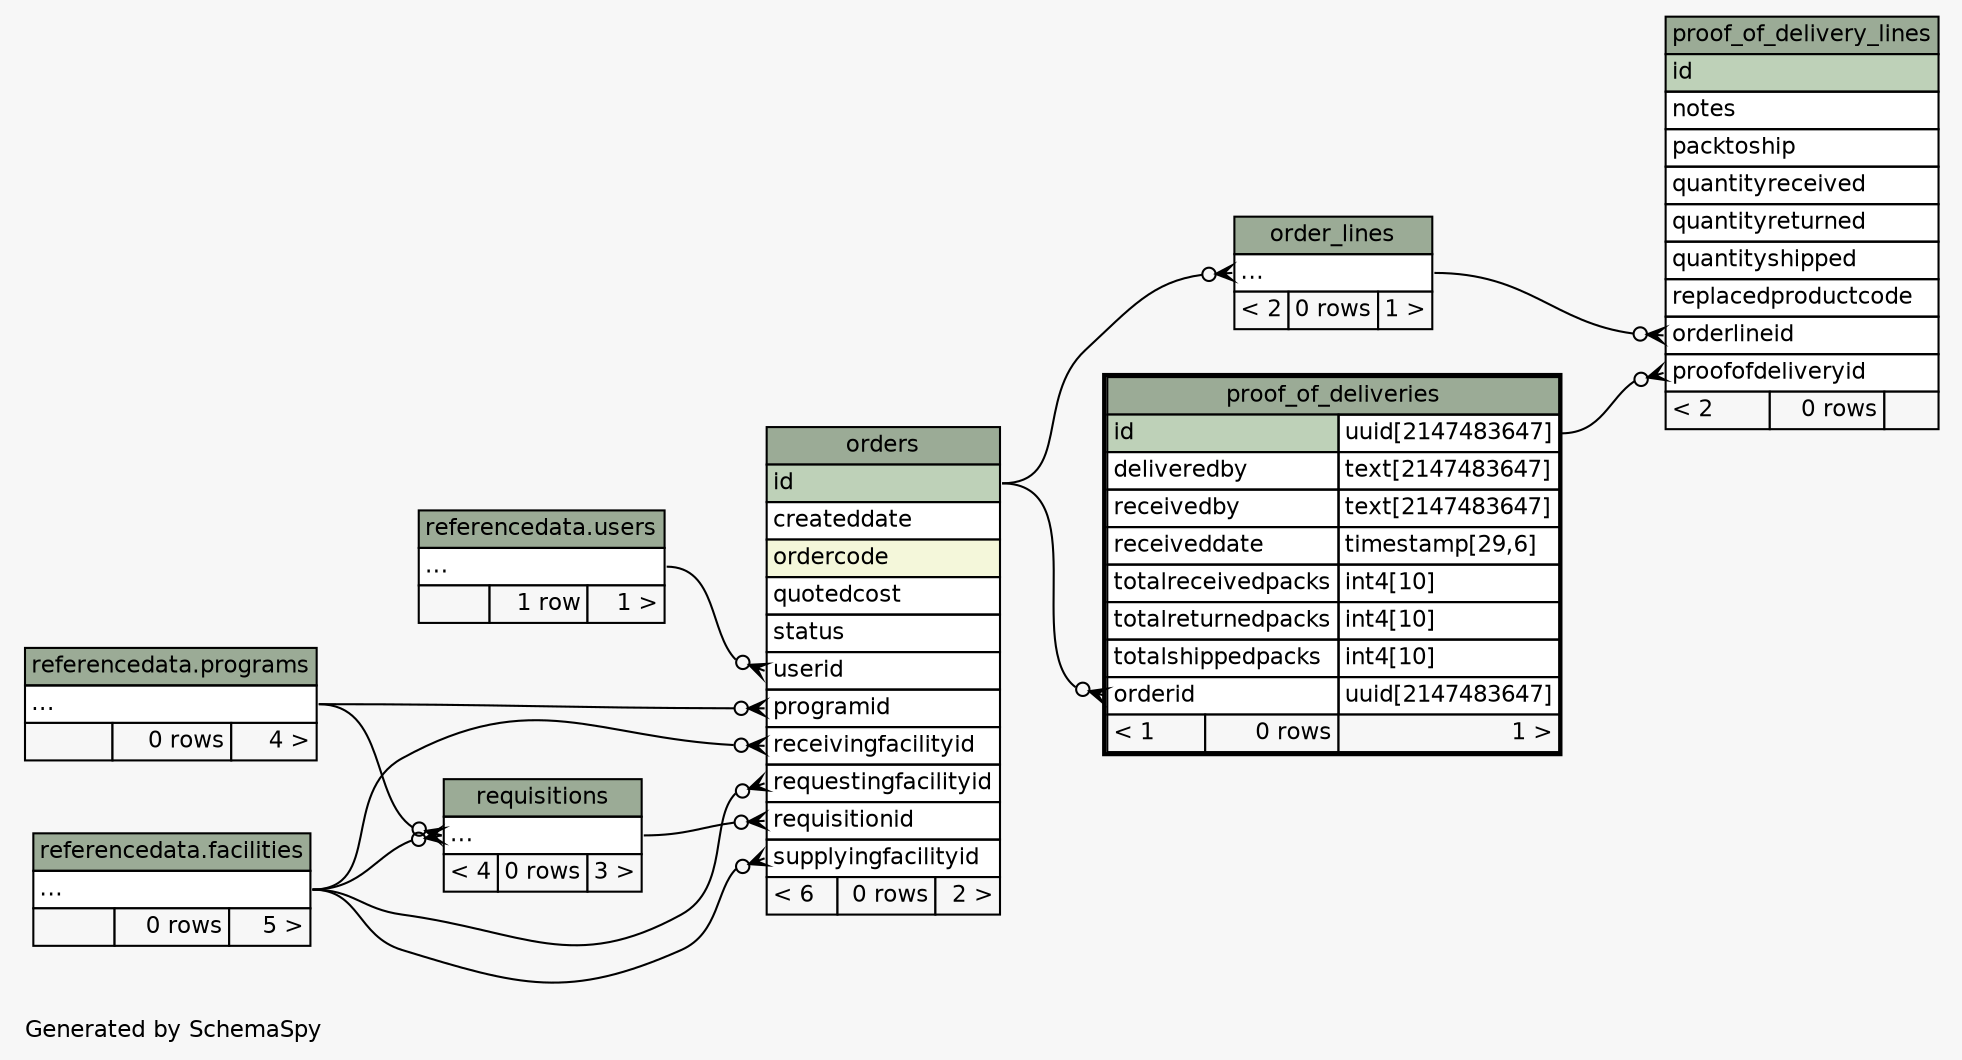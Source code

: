 // dot 2.38.0 on Linux 4.1.17-22.30.amzn1.x86_64
// SchemaSpy rev 590
digraph "twoDegreesRelationshipsDiagram" {
  graph [
    rankdir="RL"
    bgcolor="#f7f7f7"
    label="\nGenerated by SchemaSpy"
    labeljust="l"
    nodesep="0.18"
    ranksep="0.46"
    fontname="Helvetica"
    fontsize="11"
  ];
  node [
    fontname="Helvetica"
    fontsize="11"
    shape="plaintext"
  ];
  edge [
    arrowsize="0.8"
  ];
  "order_lines":"elipses":w -> "orders":"id":e [arrowhead=none dir=back arrowtail=crowodot];
  "orders":"programid":w -> "referencedata.programs":"elipses":e [arrowhead=none dir=back arrowtail=crowodot];
  "orders":"receivingfacilityid":w -> "referencedata.facilities":"elipses":e [arrowhead=none dir=back arrowtail=crowodot];
  "orders":"requestingfacilityid":w -> "referencedata.facilities":"elipses":e [arrowhead=none dir=back arrowtail=crowodot];
  "orders":"requisitionid":w -> "requisitions":"elipses":e [arrowhead=none dir=back arrowtail=crowodot];
  "orders":"supplyingfacilityid":w -> "referencedata.facilities":"elipses":e [arrowhead=none dir=back arrowtail=crowodot];
  "orders":"userid":w -> "referencedata.users":"elipses":e [arrowhead=none dir=back arrowtail=crowodot];
  "proof_of_deliveries":"orderid":w -> "orders":"id":e [arrowhead=none dir=back arrowtail=crowodot];
  "proof_of_delivery_lines":"orderlineid":w -> "order_lines":"elipses":e [arrowhead=none dir=back arrowtail=crowodot];
  "proof_of_delivery_lines":"proofofdeliveryid":w -> "proof_of_deliveries":"id.type":e [arrowhead=none dir=back arrowtail=crowodot];
  "requisitions":"elipses":w -> "referencedata.facilities":"elipses":e [arrowhead=none dir=back arrowtail=crowodot];
  "requisitions":"elipses":w -> "referencedata.programs":"elipses":e [arrowhead=none dir=back arrowtail=crowodot];
  "referencedata.facilities" [
    label=<
    <TABLE BORDER="0" CELLBORDER="1" CELLSPACING="0" BGCOLOR="#ffffff">
      <TR><TD COLSPAN="3" BGCOLOR="#9bab96" ALIGN="CENTER">referencedata.facilities</TD></TR>
      <TR><TD PORT="elipses" COLSPAN="3" ALIGN="LEFT">...</TD></TR>
      <TR><TD ALIGN="LEFT" BGCOLOR="#f7f7f7">  </TD><TD ALIGN="RIGHT" BGCOLOR="#f7f7f7">0 rows</TD><TD ALIGN="RIGHT" BGCOLOR="#f7f7f7">5 &gt;</TD></TR>
    </TABLE>>
    URL="../../referencedata/tables/facilities.html"
    tooltip="referencedata.facilities"
  ];
  "order_lines" [
    label=<
    <TABLE BORDER="0" CELLBORDER="1" CELLSPACING="0" BGCOLOR="#ffffff">
      <TR><TD COLSPAN="3" BGCOLOR="#9bab96" ALIGN="CENTER">order_lines</TD></TR>
      <TR><TD PORT="elipses" COLSPAN="3" ALIGN="LEFT">...</TD></TR>
      <TR><TD ALIGN="LEFT" BGCOLOR="#f7f7f7">&lt; 2</TD><TD ALIGN="RIGHT" BGCOLOR="#f7f7f7">0 rows</TD><TD ALIGN="RIGHT" BGCOLOR="#f7f7f7">1 &gt;</TD></TR>
    </TABLE>>
    URL="order_lines.html"
    tooltip="order_lines"
  ];
  "orders" [
    label=<
    <TABLE BORDER="0" CELLBORDER="1" CELLSPACING="0" BGCOLOR="#ffffff">
      <TR><TD COLSPAN="3" BGCOLOR="#9bab96" ALIGN="CENTER">orders</TD></TR>
      <TR><TD PORT="id" COLSPAN="3" BGCOLOR="#bed1b8" ALIGN="LEFT">id</TD></TR>
      <TR><TD PORT="createddate" COLSPAN="3" ALIGN="LEFT">createddate</TD></TR>
      <TR><TD PORT="ordercode" COLSPAN="3" BGCOLOR="#f4f7da" ALIGN="LEFT">ordercode</TD></TR>
      <TR><TD PORT="quotedcost" COLSPAN="3" ALIGN="LEFT">quotedcost</TD></TR>
      <TR><TD PORT="status" COLSPAN="3" ALIGN="LEFT">status</TD></TR>
      <TR><TD PORT="userid" COLSPAN="3" ALIGN="LEFT">userid</TD></TR>
      <TR><TD PORT="programid" COLSPAN="3" ALIGN="LEFT">programid</TD></TR>
      <TR><TD PORT="receivingfacilityid" COLSPAN="3" ALIGN="LEFT">receivingfacilityid</TD></TR>
      <TR><TD PORT="requestingfacilityid" COLSPAN="3" ALIGN="LEFT">requestingfacilityid</TD></TR>
      <TR><TD PORT="requisitionid" COLSPAN="3" ALIGN="LEFT">requisitionid</TD></TR>
      <TR><TD PORT="supplyingfacilityid" COLSPAN="3" ALIGN="LEFT">supplyingfacilityid</TD></TR>
      <TR><TD ALIGN="LEFT" BGCOLOR="#f7f7f7">&lt; 6</TD><TD ALIGN="RIGHT" BGCOLOR="#f7f7f7">0 rows</TD><TD ALIGN="RIGHT" BGCOLOR="#f7f7f7">2 &gt;</TD></TR>
    </TABLE>>
    URL="orders.html"
    tooltip="orders"
  ];
  "referencedata.programs" [
    label=<
    <TABLE BORDER="0" CELLBORDER="1" CELLSPACING="0" BGCOLOR="#ffffff">
      <TR><TD COLSPAN="3" BGCOLOR="#9bab96" ALIGN="CENTER">referencedata.programs</TD></TR>
      <TR><TD PORT="elipses" COLSPAN="3" ALIGN="LEFT">...</TD></TR>
      <TR><TD ALIGN="LEFT" BGCOLOR="#f7f7f7">  </TD><TD ALIGN="RIGHT" BGCOLOR="#f7f7f7">0 rows</TD><TD ALIGN="RIGHT" BGCOLOR="#f7f7f7">4 &gt;</TD></TR>
    </TABLE>>
    URL="../../referencedata/tables/programs.html"
    tooltip="referencedata.programs"
  ];
  "proof_of_deliveries" [
    label=<
    <TABLE BORDER="2" CELLBORDER="1" CELLSPACING="0" BGCOLOR="#ffffff">
      <TR><TD COLSPAN="3" BGCOLOR="#9bab96" ALIGN="CENTER">proof_of_deliveries</TD></TR>
      <TR><TD PORT="id" COLSPAN="2" BGCOLOR="#bed1b8" ALIGN="LEFT">id</TD><TD PORT="id.type" ALIGN="LEFT">uuid[2147483647]</TD></TR>
      <TR><TD PORT="deliveredby" COLSPAN="2" ALIGN="LEFT">deliveredby</TD><TD PORT="deliveredby.type" ALIGN="LEFT">text[2147483647]</TD></TR>
      <TR><TD PORT="receivedby" COLSPAN="2" ALIGN="LEFT">receivedby</TD><TD PORT="receivedby.type" ALIGN="LEFT">text[2147483647]</TD></TR>
      <TR><TD PORT="receiveddate" COLSPAN="2" ALIGN="LEFT">receiveddate</TD><TD PORT="receiveddate.type" ALIGN="LEFT">timestamp[29,6]</TD></TR>
      <TR><TD PORT="totalreceivedpacks" COLSPAN="2" ALIGN="LEFT">totalreceivedpacks</TD><TD PORT="totalreceivedpacks.type" ALIGN="LEFT">int4[10]</TD></TR>
      <TR><TD PORT="totalreturnedpacks" COLSPAN="2" ALIGN="LEFT">totalreturnedpacks</TD><TD PORT="totalreturnedpacks.type" ALIGN="LEFT">int4[10]</TD></TR>
      <TR><TD PORT="totalshippedpacks" COLSPAN="2" ALIGN="LEFT">totalshippedpacks</TD><TD PORT="totalshippedpacks.type" ALIGN="LEFT">int4[10]</TD></TR>
      <TR><TD PORT="orderid" COLSPAN="2" ALIGN="LEFT">orderid</TD><TD PORT="orderid.type" ALIGN="LEFT">uuid[2147483647]</TD></TR>
      <TR><TD ALIGN="LEFT" BGCOLOR="#f7f7f7">&lt; 1</TD><TD ALIGN="RIGHT" BGCOLOR="#f7f7f7">0 rows</TD><TD ALIGN="RIGHT" BGCOLOR="#f7f7f7">1 &gt;</TD></TR>
    </TABLE>>
    URL="proof_of_deliveries.html"
    tooltip="proof_of_deliveries"
  ];
  "proof_of_delivery_lines" [
    label=<
    <TABLE BORDER="0" CELLBORDER="1" CELLSPACING="0" BGCOLOR="#ffffff">
      <TR><TD COLSPAN="3" BGCOLOR="#9bab96" ALIGN="CENTER">proof_of_delivery_lines</TD></TR>
      <TR><TD PORT="id" COLSPAN="3" BGCOLOR="#bed1b8" ALIGN="LEFT">id</TD></TR>
      <TR><TD PORT="notes" COLSPAN="3" ALIGN="LEFT">notes</TD></TR>
      <TR><TD PORT="packtoship" COLSPAN="3" ALIGN="LEFT">packtoship</TD></TR>
      <TR><TD PORT="quantityreceived" COLSPAN="3" ALIGN="LEFT">quantityreceived</TD></TR>
      <TR><TD PORT="quantityreturned" COLSPAN="3" ALIGN="LEFT">quantityreturned</TD></TR>
      <TR><TD PORT="quantityshipped" COLSPAN="3" ALIGN="LEFT">quantityshipped</TD></TR>
      <TR><TD PORT="replacedproductcode" COLSPAN="3" ALIGN="LEFT">replacedproductcode</TD></TR>
      <TR><TD PORT="orderlineid" COLSPAN="3" ALIGN="LEFT">orderlineid</TD></TR>
      <TR><TD PORT="proofofdeliveryid" COLSPAN="3" ALIGN="LEFT">proofofdeliveryid</TD></TR>
      <TR><TD ALIGN="LEFT" BGCOLOR="#f7f7f7">&lt; 2</TD><TD ALIGN="RIGHT" BGCOLOR="#f7f7f7">0 rows</TD><TD ALIGN="RIGHT" BGCOLOR="#f7f7f7">  </TD></TR>
    </TABLE>>
    URL="proof_of_delivery_lines.html"
    tooltip="proof_of_delivery_lines"
  ];
  "requisitions" [
    label=<
    <TABLE BORDER="0" CELLBORDER="1" CELLSPACING="0" BGCOLOR="#ffffff">
      <TR><TD COLSPAN="3" BGCOLOR="#9bab96" ALIGN="CENTER">requisitions</TD></TR>
      <TR><TD PORT="elipses" COLSPAN="3" ALIGN="LEFT">...</TD></TR>
      <TR><TD ALIGN="LEFT" BGCOLOR="#f7f7f7">&lt; 4</TD><TD ALIGN="RIGHT" BGCOLOR="#f7f7f7">0 rows</TD><TD ALIGN="RIGHT" BGCOLOR="#f7f7f7">3 &gt;</TD></TR>
    </TABLE>>
    URL="requisitions.html"
    tooltip="requisitions"
  ];
  "referencedata.users" [
    label=<
    <TABLE BORDER="0" CELLBORDER="1" CELLSPACING="0" BGCOLOR="#ffffff">
      <TR><TD COLSPAN="3" BGCOLOR="#9bab96" ALIGN="CENTER">referencedata.users</TD></TR>
      <TR><TD PORT="elipses" COLSPAN="3" ALIGN="LEFT">...</TD></TR>
      <TR><TD ALIGN="LEFT" BGCOLOR="#f7f7f7">  </TD><TD ALIGN="RIGHT" BGCOLOR="#f7f7f7">1 row</TD><TD ALIGN="RIGHT" BGCOLOR="#f7f7f7">1 &gt;</TD></TR>
    </TABLE>>
    URL="../../referencedata/tables/users.html"
    tooltip="referencedata.users"
  ];
}
